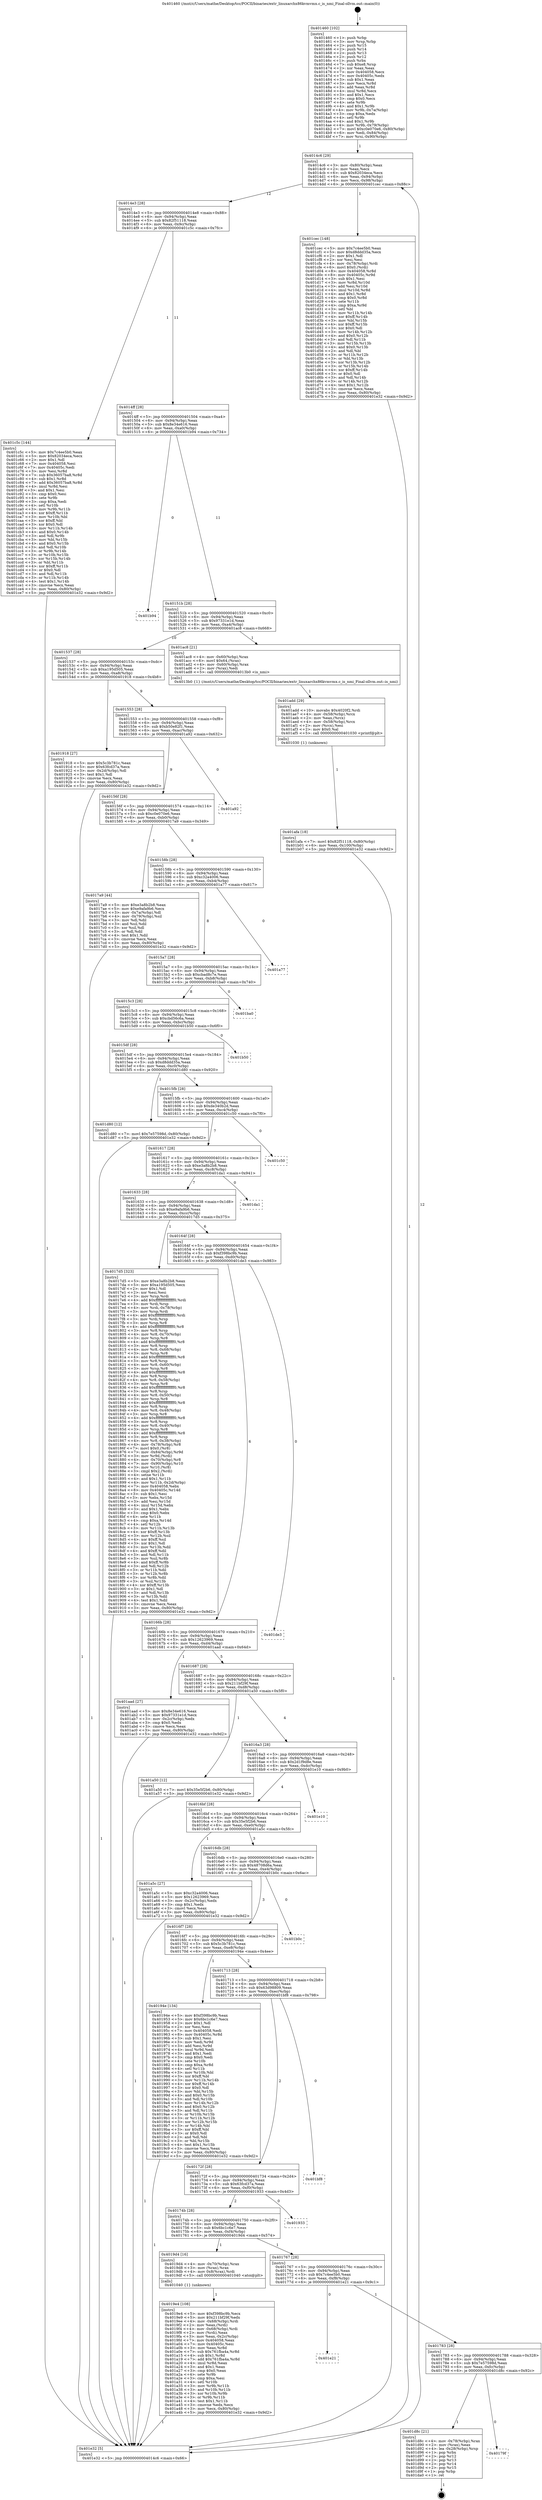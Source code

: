 digraph "0x401460" {
  label = "0x401460 (/mnt/c/Users/mathe/Desktop/tcc/POCII/binaries/extr_linuxarchx86kvmvmx.c_is_nmi_Final-ollvm.out::main(0))"
  labelloc = "t"
  node[shape=record]

  Entry [label="",width=0.3,height=0.3,shape=circle,fillcolor=black,style=filled]
  "0x4014c6" [label="{
     0x4014c6 [29]\l
     | [instrs]\l
     &nbsp;&nbsp;0x4014c6 \<+3\>: mov -0x80(%rbp),%eax\l
     &nbsp;&nbsp;0x4014c9 \<+2\>: mov %eax,%ecx\l
     &nbsp;&nbsp;0x4014cb \<+6\>: sub $0x82034eca,%ecx\l
     &nbsp;&nbsp;0x4014d1 \<+6\>: mov %eax,-0x94(%rbp)\l
     &nbsp;&nbsp;0x4014d7 \<+6\>: mov %ecx,-0x98(%rbp)\l
     &nbsp;&nbsp;0x4014dd \<+6\>: je 0000000000401cec \<main+0x88c\>\l
  }"]
  "0x401cec" [label="{
     0x401cec [148]\l
     | [instrs]\l
     &nbsp;&nbsp;0x401cec \<+5\>: mov $0x7c4ee5b0,%eax\l
     &nbsp;&nbsp;0x401cf1 \<+5\>: mov $0xd8ddd35a,%ecx\l
     &nbsp;&nbsp;0x401cf6 \<+2\>: mov $0x1,%dl\l
     &nbsp;&nbsp;0x401cf8 \<+2\>: xor %esi,%esi\l
     &nbsp;&nbsp;0x401cfa \<+4\>: mov -0x78(%rbp),%rdi\l
     &nbsp;&nbsp;0x401cfe \<+6\>: movl $0x0,(%rdi)\l
     &nbsp;&nbsp;0x401d04 \<+8\>: mov 0x404058,%r8d\l
     &nbsp;&nbsp;0x401d0c \<+8\>: mov 0x40405c,%r9d\l
     &nbsp;&nbsp;0x401d14 \<+3\>: sub $0x1,%esi\l
     &nbsp;&nbsp;0x401d17 \<+3\>: mov %r8d,%r10d\l
     &nbsp;&nbsp;0x401d1a \<+3\>: add %esi,%r10d\l
     &nbsp;&nbsp;0x401d1d \<+4\>: imul %r10d,%r8d\l
     &nbsp;&nbsp;0x401d21 \<+4\>: and $0x1,%r8d\l
     &nbsp;&nbsp;0x401d25 \<+4\>: cmp $0x0,%r8d\l
     &nbsp;&nbsp;0x401d29 \<+4\>: sete %r11b\l
     &nbsp;&nbsp;0x401d2d \<+4\>: cmp $0xa,%r9d\l
     &nbsp;&nbsp;0x401d31 \<+3\>: setl %bl\l
     &nbsp;&nbsp;0x401d34 \<+3\>: mov %r11b,%r14b\l
     &nbsp;&nbsp;0x401d37 \<+4\>: xor $0xff,%r14b\l
     &nbsp;&nbsp;0x401d3b \<+3\>: mov %bl,%r15b\l
     &nbsp;&nbsp;0x401d3e \<+4\>: xor $0xff,%r15b\l
     &nbsp;&nbsp;0x401d42 \<+3\>: xor $0x0,%dl\l
     &nbsp;&nbsp;0x401d45 \<+3\>: mov %r14b,%r12b\l
     &nbsp;&nbsp;0x401d48 \<+4\>: and $0x0,%r12b\l
     &nbsp;&nbsp;0x401d4c \<+3\>: and %dl,%r11b\l
     &nbsp;&nbsp;0x401d4f \<+3\>: mov %r15b,%r13b\l
     &nbsp;&nbsp;0x401d52 \<+4\>: and $0x0,%r13b\l
     &nbsp;&nbsp;0x401d56 \<+2\>: and %dl,%bl\l
     &nbsp;&nbsp;0x401d58 \<+3\>: or %r11b,%r12b\l
     &nbsp;&nbsp;0x401d5b \<+3\>: or %bl,%r13b\l
     &nbsp;&nbsp;0x401d5e \<+3\>: xor %r13b,%r12b\l
     &nbsp;&nbsp;0x401d61 \<+3\>: or %r15b,%r14b\l
     &nbsp;&nbsp;0x401d64 \<+4\>: xor $0xff,%r14b\l
     &nbsp;&nbsp;0x401d68 \<+3\>: or $0x0,%dl\l
     &nbsp;&nbsp;0x401d6b \<+3\>: and %dl,%r14b\l
     &nbsp;&nbsp;0x401d6e \<+3\>: or %r14b,%r12b\l
     &nbsp;&nbsp;0x401d71 \<+4\>: test $0x1,%r12b\l
     &nbsp;&nbsp;0x401d75 \<+3\>: cmovne %ecx,%eax\l
     &nbsp;&nbsp;0x401d78 \<+3\>: mov %eax,-0x80(%rbp)\l
     &nbsp;&nbsp;0x401d7b \<+5\>: jmp 0000000000401e32 \<main+0x9d2\>\l
  }"]
  "0x4014e3" [label="{
     0x4014e3 [28]\l
     | [instrs]\l
     &nbsp;&nbsp;0x4014e3 \<+5\>: jmp 00000000004014e8 \<main+0x88\>\l
     &nbsp;&nbsp;0x4014e8 \<+6\>: mov -0x94(%rbp),%eax\l
     &nbsp;&nbsp;0x4014ee \<+5\>: sub $0x82f51118,%eax\l
     &nbsp;&nbsp;0x4014f3 \<+6\>: mov %eax,-0x9c(%rbp)\l
     &nbsp;&nbsp;0x4014f9 \<+6\>: je 0000000000401c5c \<main+0x7fc\>\l
  }"]
  Exit [label="",width=0.3,height=0.3,shape=circle,fillcolor=black,style=filled,peripheries=2]
  "0x401c5c" [label="{
     0x401c5c [144]\l
     | [instrs]\l
     &nbsp;&nbsp;0x401c5c \<+5\>: mov $0x7c4ee5b0,%eax\l
     &nbsp;&nbsp;0x401c61 \<+5\>: mov $0x82034eca,%ecx\l
     &nbsp;&nbsp;0x401c66 \<+2\>: mov $0x1,%dl\l
     &nbsp;&nbsp;0x401c68 \<+7\>: mov 0x404058,%esi\l
     &nbsp;&nbsp;0x401c6f \<+7\>: mov 0x40405c,%edi\l
     &nbsp;&nbsp;0x401c76 \<+3\>: mov %esi,%r8d\l
     &nbsp;&nbsp;0x401c79 \<+7\>: sub $0x36057ba8,%r8d\l
     &nbsp;&nbsp;0x401c80 \<+4\>: sub $0x1,%r8d\l
     &nbsp;&nbsp;0x401c84 \<+7\>: add $0x36057ba8,%r8d\l
     &nbsp;&nbsp;0x401c8b \<+4\>: imul %r8d,%esi\l
     &nbsp;&nbsp;0x401c8f \<+3\>: and $0x1,%esi\l
     &nbsp;&nbsp;0x401c92 \<+3\>: cmp $0x0,%esi\l
     &nbsp;&nbsp;0x401c95 \<+4\>: sete %r9b\l
     &nbsp;&nbsp;0x401c99 \<+3\>: cmp $0xa,%edi\l
     &nbsp;&nbsp;0x401c9c \<+4\>: setl %r10b\l
     &nbsp;&nbsp;0x401ca0 \<+3\>: mov %r9b,%r11b\l
     &nbsp;&nbsp;0x401ca3 \<+4\>: xor $0xff,%r11b\l
     &nbsp;&nbsp;0x401ca7 \<+3\>: mov %r10b,%bl\l
     &nbsp;&nbsp;0x401caa \<+3\>: xor $0xff,%bl\l
     &nbsp;&nbsp;0x401cad \<+3\>: xor $0x0,%dl\l
     &nbsp;&nbsp;0x401cb0 \<+3\>: mov %r11b,%r14b\l
     &nbsp;&nbsp;0x401cb3 \<+4\>: and $0x0,%r14b\l
     &nbsp;&nbsp;0x401cb7 \<+3\>: and %dl,%r9b\l
     &nbsp;&nbsp;0x401cba \<+3\>: mov %bl,%r15b\l
     &nbsp;&nbsp;0x401cbd \<+4\>: and $0x0,%r15b\l
     &nbsp;&nbsp;0x401cc1 \<+3\>: and %dl,%r10b\l
     &nbsp;&nbsp;0x401cc4 \<+3\>: or %r9b,%r14b\l
     &nbsp;&nbsp;0x401cc7 \<+3\>: or %r10b,%r15b\l
     &nbsp;&nbsp;0x401cca \<+3\>: xor %r15b,%r14b\l
     &nbsp;&nbsp;0x401ccd \<+3\>: or %bl,%r11b\l
     &nbsp;&nbsp;0x401cd0 \<+4\>: xor $0xff,%r11b\l
     &nbsp;&nbsp;0x401cd4 \<+3\>: or $0x0,%dl\l
     &nbsp;&nbsp;0x401cd7 \<+3\>: and %dl,%r11b\l
     &nbsp;&nbsp;0x401cda \<+3\>: or %r11b,%r14b\l
     &nbsp;&nbsp;0x401cdd \<+4\>: test $0x1,%r14b\l
     &nbsp;&nbsp;0x401ce1 \<+3\>: cmovne %ecx,%eax\l
     &nbsp;&nbsp;0x401ce4 \<+3\>: mov %eax,-0x80(%rbp)\l
     &nbsp;&nbsp;0x401ce7 \<+5\>: jmp 0000000000401e32 \<main+0x9d2\>\l
  }"]
  "0x4014ff" [label="{
     0x4014ff [28]\l
     | [instrs]\l
     &nbsp;&nbsp;0x4014ff \<+5\>: jmp 0000000000401504 \<main+0xa4\>\l
     &nbsp;&nbsp;0x401504 \<+6\>: mov -0x94(%rbp),%eax\l
     &nbsp;&nbsp;0x40150a \<+5\>: sub $0x8e34e616,%eax\l
     &nbsp;&nbsp;0x40150f \<+6\>: mov %eax,-0xa0(%rbp)\l
     &nbsp;&nbsp;0x401515 \<+6\>: je 0000000000401b94 \<main+0x734\>\l
  }"]
  "0x40179f" [label="{
     0x40179f\l
  }", style=dashed]
  "0x401b94" [label="{
     0x401b94\l
  }", style=dashed]
  "0x40151b" [label="{
     0x40151b [28]\l
     | [instrs]\l
     &nbsp;&nbsp;0x40151b \<+5\>: jmp 0000000000401520 \<main+0xc0\>\l
     &nbsp;&nbsp;0x401520 \<+6\>: mov -0x94(%rbp),%eax\l
     &nbsp;&nbsp;0x401526 \<+5\>: sub $0x97331e1d,%eax\l
     &nbsp;&nbsp;0x40152b \<+6\>: mov %eax,-0xa4(%rbp)\l
     &nbsp;&nbsp;0x401531 \<+6\>: je 0000000000401ac8 \<main+0x668\>\l
  }"]
  "0x401d8c" [label="{
     0x401d8c [21]\l
     | [instrs]\l
     &nbsp;&nbsp;0x401d8c \<+4\>: mov -0x78(%rbp),%rax\l
     &nbsp;&nbsp;0x401d90 \<+2\>: mov (%rax),%eax\l
     &nbsp;&nbsp;0x401d92 \<+4\>: lea -0x28(%rbp),%rsp\l
     &nbsp;&nbsp;0x401d96 \<+1\>: pop %rbx\l
     &nbsp;&nbsp;0x401d97 \<+2\>: pop %r12\l
     &nbsp;&nbsp;0x401d99 \<+2\>: pop %r13\l
     &nbsp;&nbsp;0x401d9b \<+2\>: pop %r14\l
     &nbsp;&nbsp;0x401d9d \<+2\>: pop %r15\l
     &nbsp;&nbsp;0x401d9f \<+1\>: pop %rbp\l
     &nbsp;&nbsp;0x401da0 \<+1\>: ret\l
  }"]
  "0x401ac8" [label="{
     0x401ac8 [21]\l
     | [instrs]\l
     &nbsp;&nbsp;0x401ac8 \<+4\>: mov -0x60(%rbp),%rax\l
     &nbsp;&nbsp;0x401acc \<+6\>: movl $0x64,(%rax)\l
     &nbsp;&nbsp;0x401ad2 \<+4\>: mov -0x60(%rbp),%rax\l
     &nbsp;&nbsp;0x401ad6 \<+2\>: mov (%rax),%edi\l
     &nbsp;&nbsp;0x401ad8 \<+5\>: call 00000000004013b0 \<is_nmi\>\l
     | [calls]\l
     &nbsp;&nbsp;0x4013b0 \{1\} (/mnt/c/Users/mathe/Desktop/tcc/POCII/binaries/extr_linuxarchx86kvmvmx.c_is_nmi_Final-ollvm.out::is_nmi)\l
  }"]
  "0x401537" [label="{
     0x401537 [28]\l
     | [instrs]\l
     &nbsp;&nbsp;0x401537 \<+5\>: jmp 000000000040153c \<main+0xdc\>\l
     &nbsp;&nbsp;0x40153c \<+6\>: mov -0x94(%rbp),%eax\l
     &nbsp;&nbsp;0x401542 \<+5\>: sub $0xa195d505,%eax\l
     &nbsp;&nbsp;0x401547 \<+6\>: mov %eax,-0xa8(%rbp)\l
     &nbsp;&nbsp;0x40154d \<+6\>: je 0000000000401918 \<main+0x4b8\>\l
  }"]
  "0x401783" [label="{
     0x401783 [28]\l
     | [instrs]\l
     &nbsp;&nbsp;0x401783 \<+5\>: jmp 0000000000401788 \<main+0x328\>\l
     &nbsp;&nbsp;0x401788 \<+6\>: mov -0x94(%rbp),%eax\l
     &nbsp;&nbsp;0x40178e \<+5\>: sub $0x7e57598d,%eax\l
     &nbsp;&nbsp;0x401793 \<+6\>: mov %eax,-0xfc(%rbp)\l
     &nbsp;&nbsp;0x401799 \<+6\>: je 0000000000401d8c \<main+0x92c\>\l
  }"]
  "0x401918" [label="{
     0x401918 [27]\l
     | [instrs]\l
     &nbsp;&nbsp;0x401918 \<+5\>: mov $0x5c3b781c,%eax\l
     &nbsp;&nbsp;0x40191d \<+5\>: mov $0x63fcd37a,%ecx\l
     &nbsp;&nbsp;0x401922 \<+3\>: mov -0x2d(%rbp),%dl\l
     &nbsp;&nbsp;0x401925 \<+3\>: test $0x1,%dl\l
     &nbsp;&nbsp;0x401928 \<+3\>: cmovne %ecx,%eax\l
     &nbsp;&nbsp;0x40192b \<+3\>: mov %eax,-0x80(%rbp)\l
     &nbsp;&nbsp;0x40192e \<+5\>: jmp 0000000000401e32 \<main+0x9d2\>\l
  }"]
  "0x401553" [label="{
     0x401553 [28]\l
     | [instrs]\l
     &nbsp;&nbsp;0x401553 \<+5\>: jmp 0000000000401558 \<main+0xf8\>\l
     &nbsp;&nbsp;0x401558 \<+6\>: mov -0x94(%rbp),%eax\l
     &nbsp;&nbsp;0x40155e \<+5\>: sub $0xb50e82f1,%eax\l
     &nbsp;&nbsp;0x401563 \<+6\>: mov %eax,-0xac(%rbp)\l
     &nbsp;&nbsp;0x401569 \<+6\>: je 0000000000401a92 \<main+0x632\>\l
  }"]
  "0x401e21" [label="{
     0x401e21\l
  }", style=dashed]
  "0x401a92" [label="{
     0x401a92\l
  }", style=dashed]
  "0x40156f" [label="{
     0x40156f [28]\l
     | [instrs]\l
     &nbsp;&nbsp;0x40156f \<+5\>: jmp 0000000000401574 \<main+0x114\>\l
     &nbsp;&nbsp;0x401574 \<+6\>: mov -0x94(%rbp),%eax\l
     &nbsp;&nbsp;0x40157a \<+5\>: sub $0xc0e070e6,%eax\l
     &nbsp;&nbsp;0x40157f \<+6\>: mov %eax,-0xb0(%rbp)\l
     &nbsp;&nbsp;0x401585 \<+6\>: je 00000000004017a9 \<main+0x349\>\l
  }"]
  "0x401afa" [label="{
     0x401afa [18]\l
     | [instrs]\l
     &nbsp;&nbsp;0x401afa \<+7\>: movl $0x82f51118,-0x80(%rbp)\l
     &nbsp;&nbsp;0x401b01 \<+6\>: mov %eax,-0x100(%rbp)\l
     &nbsp;&nbsp;0x401b07 \<+5\>: jmp 0000000000401e32 \<main+0x9d2\>\l
  }"]
  "0x4017a9" [label="{
     0x4017a9 [44]\l
     | [instrs]\l
     &nbsp;&nbsp;0x4017a9 \<+5\>: mov $0xe3a8b2b8,%eax\l
     &nbsp;&nbsp;0x4017ae \<+5\>: mov $0xe9afa9b6,%ecx\l
     &nbsp;&nbsp;0x4017b3 \<+3\>: mov -0x7a(%rbp),%dl\l
     &nbsp;&nbsp;0x4017b6 \<+4\>: mov -0x79(%rbp),%sil\l
     &nbsp;&nbsp;0x4017ba \<+3\>: mov %dl,%dil\l
     &nbsp;&nbsp;0x4017bd \<+3\>: and %sil,%dil\l
     &nbsp;&nbsp;0x4017c0 \<+3\>: xor %sil,%dl\l
     &nbsp;&nbsp;0x4017c3 \<+3\>: or %dl,%dil\l
     &nbsp;&nbsp;0x4017c6 \<+4\>: test $0x1,%dil\l
     &nbsp;&nbsp;0x4017ca \<+3\>: cmovne %ecx,%eax\l
     &nbsp;&nbsp;0x4017cd \<+3\>: mov %eax,-0x80(%rbp)\l
     &nbsp;&nbsp;0x4017d0 \<+5\>: jmp 0000000000401e32 \<main+0x9d2\>\l
  }"]
  "0x40158b" [label="{
     0x40158b [28]\l
     | [instrs]\l
     &nbsp;&nbsp;0x40158b \<+5\>: jmp 0000000000401590 \<main+0x130\>\l
     &nbsp;&nbsp;0x401590 \<+6\>: mov -0x94(%rbp),%eax\l
     &nbsp;&nbsp;0x401596 \<+5\>: sub $0xc32a4006,%eax\l
     &nbsp;&nbsp;0x40159b \<+6\>: mov %eax,-0xb4(%rbp)\l
     &nbsp;&nbsp;0x4015a1 \<+6\>: je 0000000000401a77 \<main+0x617\>\l
  }"]
  "0x401e32" [label="{
     0x401e32 [5]\l
     | [instrs]\l
     &nbsp;&nbsp;0x401e32 \<+5\>: jmp 00000000004014c6 \<main+0x66\>\l
  }"]
  "0x401460" [label="{
     0x401460 [102]\l
     | [instrs]\l
     &nbsp;&nbsp;0x401460 \<+1\>: push %rbp\l
     &nbsp;&nbsp;0x401461 \<+3\>: mov %rsp,%rbp\l
     &nbsp;&nbsp;0x401464 \<+2\>: push %r15\l
     &nbsp;&nbsp;0x401466 \<+2\>: push %r14\l
     &nbsp;&nbsp;0x401468 \<+2\>: push %r13\l
     &nbsp;&nbsp;0x40146a \<+2\>: push %r12\l
     &nbsp;&nbsp;0x40146c \<+1\>: push %rbx\l
     &nbsp;&nbsp;0x40146d \<+7\>: sub $0xe8,%rsp\l
     &nbsp;&nbsp;0x401474 \<+2\>: xor %eax,%eax\l
     &nbsp;&nbsp;0x401476 \<+7\>: mov 0x404058,%ecx\l
     &nbsp;&nbsp;0x40147d \<+7\>: mov 0x40405c,%edx\l
     &nbsp;&nbsp;0x401484 \<+3\>: sub $0x1,%eax\l
     &nbsp;&nbsp;0x401487 \<+3\>: mov %ecx,%r8d\l
     &nbsp;&nbsp;0x40148a \<+3\>: add %eax,%r8d\l
     &nbsp;&nbsp;0x40148d \<+4\>: imul %r8d,%ecx\l
     &nbsp;&nbsp;0x401491 \<+3\>: and $0x1,%ecx\l
     &nbsp;&nbsp;0x401494 \<+3\>: cmp $0x0,%ecx\l
     &nbsp;&nbsp;0x401497 \<+4\>: sete %r9b\l
     &nbsp;&nbsp;0x40149b \<+4\>: and $0x1,%r9b\l
     &nbsp;&nbsp;0x40149f \<+4\>: mov %r9b,-0x7a(%rbp)\l
     &nbsp;&nbsp;0x4014a3 \<+3\>: cmp $0xa,%edx\l
     &nbsp;&nbsp;0x4014a6 \<+4\>: setl %r9b\l
     &nbsp;&nbsp;0x4014aa \<+4\>: and $0x1,%r9b\l
     &nbsp;&nbsp;0x4014ae \<+4\>: mov %r9b,-0x79(%rbp)\l
     &nbsp;&nbsp;0x4014b2 \<+7\>: movl $0xc0e070e6,-0x80(%rbp)\l
     &nbsp;&nbsp;0x4014b9 \<+6\>: mov %edi,-0x84(%rbp)\l
     &nbsp;&nbsp;0x4014bf \<+7\>: mov %rsi,-0x90(%rbp)\l
  }"]
  "0x401add" [label="{
     0x401add [29]\l
     | [instrs]\l
     &nbsp;&nbsp;0x401add \<+10\>: movabs $0x4020f2,%rdi\l
     &nbsp;&nbsp;0x401ae7 \<+4\>: mov -0x58(%rbp),%rcx\l
     &nbsp;&nbsp;0x401aeb \<+2\>: mov %eax,(%rcx)\l
     &nbsp;&nbsp;0x401aed \<+4\>: mov -0x58(%rbp),%rcx\l
     &nbsp;&nbsp;0x401af1 \<+2\>: mov (%rcx),%esi\l
     &nbsp;&nbsp;0x401af3 \<+2\>: mov $0x0,%al\l
     &nbsp;&nbsp;0x401af5 \<+5\>: call 0000000000401030 \<printf@plt\>\l
     | [calls]\l
     &nbsp;&nbsp;0x401030 \{1\} (unknown)\l
  }"]
  "0x401a77" [label="{
     0x401a77\l
  }", style=dashed]
  "0x4015a7" [label="{
     0x4015a7 [28]\l
     | [instrs]\l
     &nbsp;&nbsp;0x4015a7 \<+5\>: jmp 00000000004015ac \<main+0x14c\>\l
     &nbsp;&nbsp;0x4015ac \<+6\>: mov -0x94(%rbp),%eax\l
     &nbsp;&nbsp;0x4015b2 \<+5\>: sub $0xcbad8c7e,%eax\l
     &nbsp;&nbsp;0x4015b7 \<+6\>: mov %eax,-0xb8(%rbp)\l
     &nbsp;&nbsp;0x4015bd \<+6\>: je 0000000000401ba0 \<main+0x740\>\l
  }"]
  "0x4019e4" [label="{
     0x4019e4 [108]\l
     | [instrs]\l
     &nbsp;&nbsp;0x4019e4 \<+5\>: mov $0xf398bc9b,%ecx\l
     &nbsp;&nbsp;0x4019e9 \<+5\>: mov $0x211bf29f,%edx\l
     &nbsp;&nbsp;0x4019ee \<+4\>: mov -0x68(%rbp),%rdi\l
     &nbsp;&nbsp;0x4019f2 \<+2\>: mov %eax,(%rdi)\l
     &nbsp;&nbsp;0x4019f4 \<+4\>: mov -0x68(%rbp),%rdi\l
     &nbsp;&nbsp;0x4019f8 \<+2\>: mov (%rdi),%eax\l
     &nbsp;&nbsp;0x4019fa \<+3\>: mov %eax,-0x2c(%rbp)\l
     &nbsp;&nbsp;0x4019fd \<+7\>: mov 0x404058,%eax\l
     &nbsp;&nbsp;0x401a04 \<+7\>: mov 0x40405c,%esi\l
     &nbsp;&nbsp;0x401a0b \<+3\>: mov %eax,%r8d\l
     &nbsp;&nbsp;0x401a0e \<+7\>: sub $0x761fba4a,%r8d\l
     &nbsp;&nbsp;0x401a15 \<+4\>: sub $0x1,%r8d\l
     &nbsp;&nbsp;0x401a19 \<+7\>: add $0x761fba4a,%r8d\l
     &nbsp;&nbsp;0x401a20 \<+4\>: imul %r8d,%eax\l
     &nbsp;&nbsp;0x401a24 \<+3\>: and $0x1,%eax\l
     &nbsp;&nbsp;0x401a27 \<+3\>: cmp $0x0,%eax\l
     &nbsp;&nbsp;0x401a2a \<+4\>: sete %r9b\l
     &nbsp;&nbsp;0x401a2e \<+3\>: cmp $0xa,%esi\l
     &nbsp;&nbsp;0x401a31 \<+4\>: setl %r10b\l
     &nbsp;&nbsp;0x401a35 \<+3\>: mov %r9b,%r11b\l
     &nbsp;&nbsp;0x401a38 \<+3\>: and %r10b,%r11b\l
     &nbsp;&nbsp;0x401a3b \<+3\>: xor %r10b,%r9b\l
     &nbsp;&nbsp;0x401a3e \<+3\>: or %r9b,%r11b\l
     &nbsp;&nbsp;0x401a41 \<+4\>: test $0x1,%r11b\l
     &nbsp;&nbsp;0x401a45 \<+3\>: cmovne %edx,%ecx\l
     &nbsp;&nbsp;0x401a48 \<+3\>: mov %ecx,-0x80(%rbp)\l
     &nbsp;&nbsp;0x401a4b \<+5\>: jmp 0000000000401e32 \<main+0x9d2\>\l
  }"]
  "0x401ba0" [label="{
     0x401ba0\l
  }", style=dashed]
  "0x4015c3" [label="{
     0x4015c3 [28]\l
     | [instrs]\l
     &nbsp;&nbsp;0x4015c3 \<+5\>: jmp 00000000004015c8 \<main+0x168\>\l
     &nbsp;&nbsp;0x4015c8 \<+6\>: mov -0x94(%rbp),%eax\l
     &nbsp;&nbsp;0x4015ce \<+5\>: sub $0xcbd56c6a,%eax\l
     &nbsp;&nbsp;0x4015d3 \<+6\>: mov %eax,-0xbc(%rbp)\l
     &nbsp;&nbsp;0x4015d9 \<+6\>: je 0000000000401b50 \<main+0x6f0\>\l
  }"]
  "0x401767" [label="{
     0x401767 [28]\l
     | [instrs]\l
     &nbsp;&nbsp;0x401767 \<+5\>: jmp 000000000040176c \<main+0x30c\>\l
     &nbsp;&nbsp;0x40176c \<+6\>: mov -0x94(%rbp),%eax\l
     &nbsp;&nbsp;0x401772 \<+5\>: sub $0x7c4ee5b0,%eax\l
     &nbsp;&nbsp;0x401777 \<+6\>: mov %eax,-0xf8(%rbp)\l
     &nbsp;&nbsp;0x40177d \<+6\>: je 0000000000401e21 \<main+0x9c1\>\l
  }"]
  "0x401b50" [label="{
     0x401b50\l
  }", style=dashed]
  "0x4015df" [label="{
     0x4015df [28]\l
     | [instrs]\l
     &nbsp;&nbsp;0x4015df \<+5\>: jmp 00000000004015e4 \<main+0x184\>\l
     &nbsp;&nbsp;0x4015e4 \<+6\>: mov -0x94(%rbp),%eax\l
     &nbsp;&nbsp;0x4015ea \<+5\>: sub $0xd8ddd35a,%eax\l
     &nbsp;&nbsp;0x4015ef \<+6\>: mov %eax,-0xc0(%rbp)\l
     &nbsp;&nbsp;0x4015f5 \<+6\>: je 0000000000401d80 \<main+0x920\>\l
  }"]
  "0x4019d4" [label="{
     0x4019d4 [16]\l
     | [instrs]\l
     &nbsp;&nbsp;0x4019d4 \<+4\>: mov -0x70(%rbp),%rax\l
     &nbsp;&nbsp;0x4019d8 \<+3\>: mov (%rax),%rax\l
     &nbsp;&nbsp;0x4019db \<+4\>: mov 0x8(%rax),%rdi\l
     &nbsp;&nbsp;0x4019df \<+5\>: call 0000000000401040 \<atoi@plt\>\l
     | [calls]\l
     &nbsp;&nbsp;0x401040 \{1\} (unknown)\l
  }"]
  "0x401d80" [label="{
     0x401d80 [12]\l
     | [instrs]\l
     &nbsp;&nbsp;0x401d80 \<+7\>: movl $0x7e57598d,-0x80(%rbp)\l
     &nbsp;&nbsp;0x401d87 \<+5\>: jmp 0000000000401e32 \<main+0x9d2\>\l
  }"]
  "0x4015fb" [label="{
     0x4015fb [28]\l
     | [instrs]\l
     &nbsp;&nbsp;0x4015fb \<+5\>: jmp 0000000000401600 \<main+0x1a0\>\l
     &nbsp;&nbsp;0x401600 \<+6\>: mov -0x94(%rbp),%eax\l
     &nbsp;&nbsp;0x401606 \<+5\>: sub $0xde340b2d,%eax\l
     &nbsp;&nbsp;0x40160b \<+6\>: mov %eax,-0xc4(%rbp)\l
     &nbsp;&nbsp;0x401611 \<+6\>: je 0000000000401c50 \<main+0x7f0\>\l
  }"]
  "0x40174b" [label="{
     0x40174b [28]\l
     | [instrs]\l
     &nbsp;&nbsp;0x40174b \<+5\>: jmp 0000000000401750 \<main+0x2f0\>\l
     &nbsp;&nbsp;0x401750 \<+6\>: mov -0x94(%rbp),%eax\l
     &nbsp;&nbsp;0x401756 \<+5\>: sub $0x6bc1c6e7,%eax\l
     &nbsp;&nbsp;0x40175b \<+6\>: mov %eax,-0xf4(%rbp)\l
     &nbsp;&nbsp;0x401761 \<+6\>: je 00000000004019d4 \<main+0x574\>\l
  }"]
  "0x401c50" [label="{
     0x401c50\l
  }", style=dashed]
  "0x401617" [label="{
     0x401617 [28]\l
     | [instrs]\l
     &nbsp;&nbsp;0x401617 \<+5\>: jmp 000000000040161c \<main+0x1bc\>\l
     &nbsp;&nbsp;0x40161c \<+6\>: mov -0x94(%rbp),%eax\l
     &nbsp;&nbsp;0x401622 \<+5\>: sub $0xe3a8b2b8,%eax\l
     &nbsp;&nbsp;0x401627 \<+6\>: mov %eax,-0xc8(%rbp)\l
     &nbsp;&nbsp;0x40162d \<+6\>: je 0000000000401da1 \<main+0x941\>\l
  }"]
  "0x401933" [label="{
     0x401933\l
  }", style=dashed]
  "0x401da1" [label="{
     0x401da1\l
  }", style=dashed]
  "0x401633" [label="{
     0x401633 [28]\l
     | [instrs]\l
     &nbsp;&nbsp;0x401633 \<+5\>: jmp 0000000000401638 \<main+0x1d8\>\l
     &nbsp;&nbsp;0x401638 \<+6\>: mov -0x94(%rbp),%eax\l
     &nbsp;&nbsp;0x40163e \<+5\>: sub $0xe9afa9b6,%eax\l
     &nbsp;&nbsp;0x401643 \<+6\>: mov %eax,-0xcc(%rbp)\l
     &nbsp;&nbsp;0x401649 \<+6\>: je 00000000004017d5 \<main+0x375\>\l
  }"]
  "0x40172f" [label="{
     0x40172f [28]\l
     | [instrs]\l
     &nbsp;&nbsp;0x40172f \<+5\>: jmp 0000000000401734 \<main+0x2d4\>\l
     &nbsp;&nbsp;0x401734 \<+6\>: mov -0x94(%rbp),%eax\l
     &nbsp;&nbsp;0x40173a \<+5\>: sub $0x63fcd37a,%eax\l
     &nbsp;&nbsp;0x40173f \<+6\>: mov %eax,-0xf0(%rbp)\l
     &nbsp;&nbsp;0x401745 \<+6\>: je 0000000000401933 \<main+0x4d3\>\l
  }"]
  "0x4017d5" [label="{
     0x4017d5 [323]\l
     | [instrs]\l
     &nbsp;&nbsp;0x4017d5 \<+5\>: mov $0xe3a8b2b8,%eax\l
     &nbsp;&nbsp;0x4017da \<+5\>: mov $0xa195d505,%ecx\l
     &nbsp;&nbsp;0x4017df \<+2\>: mov $0x1,%dl\l
     &nbsp;&nbsp;0x4017e1 \<+2\>: xor %esi,%esi\l
     &nbsp;&nbsp;0x4017e3 \<+3\>: mov %rsp,%rdi\l
     &nbsp;&nbsp;0x4017e6 \<+4\>: add $0xfffffffffffffff0,%rdi\l
     &nbsp;&nbsp;0x4017ea \<+3\>: mov %rdi,%rsp\l
     &nbsp;&nbsp;0x4017ed \<+4\>: mov %rdi,-0x78(%rbp)\l
     &nbsp;&nbsp;0x4017f1 \<+3\>: mov %rsp,%rdi\l
     &nbsp;&nbsp;0x4017f4 \<+4\>: add $0xfffffffffffffff0,%rdi\l
     &nbsp;&nbsp;0x4017f8 \<+3\>: mov %rdi,%rsp\l
     &nbsp;&nbsp;0x4017fb \<+3\>: mov %rsp,%r8\l
     &nbsp;&nbsp;0x4017fe \<+4\>: add $0xfffffffffffffff0,%r8\l
     &nbsp;&nbsp;0x401802 \<+3\>: mov %r8,%rsp\l
     &nbsp;&nbsp;0x401805 \<+4\>: mov %r8,-0x70(%rbp)\l
     &nbsp;&nbsp;0x401809 \<+3\>: mov %rsp,%r8\l
     &nbsp;&nbsp;0x40180c \<+4\>: add $0xfffffffffffffff0,%r8\l
     &nbsp;&nbsp;0x401810 \<+3\>: mov %r8,%rsp\l
     &nbsp;&nbsp;0x401813 \<+4\>: mov %r8,-0x68(%rbp)\l
     &nbsp;&nbsp;0x401817 \<+3\>: mov %rsp,%r8\l
     &nbsp;&nbsp;0x40181a \<+4\>: add $0xfffffffffffffff0,%r8\l
     &nbsp;&nbsp;0x40181e \<+3\>: mov %r8,%rsp\l
     &nbsp;&nbsp;0x401821 \<+4\>: mov %r8,-0x60(%rbp)\l
     &nbsp;&nbsp;0x401825 \<+3\>: mov %rsp,%r8\l
     &nbsp;&nbsp;0x401828 \<+4\>: add $0xfffffffffffffff0,%r8\l
     &nbsp;&nbsp;0x40182c \<+3\>: mov %r8,%rsp\l
     &nbsp;&nbsp;0x40182f \<+4\>: mov %r8,-0x58(%rbp)\l
     &nbsp;&nbsp;0x401833 \<+3\>: mov %rsp,%r8\l
     &nbsp;&nbsp;0x401836 \<+4\>: add $0xfffffffffffffff0,%r8\l
     &nbsp;&nbsp;0x40183a \<+3\>: mov %r8,%rsp\l
     &nbsp;&nbsp;0x40183d \<+4\>: mov %r8,-0x50(%rbp)\l
     &nbsp;&nbsp;0x401841 \<+3\>: mov %rsp,%r8\l
     &nbsp;&nbsp;0x401844 \<+4\>: add $0xfffffffffffffff0,%r8\l
     &nbsp;&nbsp;0x401848 \<+3\>: mov %r8,%rsp\l
     &nbsp;&nbsp;0x40184b \<+4\>: mov %r8,-0x48(%rbp)\l
     &nbsp;&nbsp;0x40184f \<+3\>: mov %rsp,%r8\l
     &nbsp;&nbsp;0x401852 \<+4\>: add $0xfffffffffffffff0,%r8\l
     &nbsp;&nbsp;0x401856 \<+3\>: mov %r8,%rsp\l
     &nbsp;&nbsp;0x401859 \<+4\>: mov %r8,-0x40(%rbp)\l
     &nbsp;&nbsp;0x40185d \<+3\>: mov %rsp,%r8\l
     &nbsp;&nbsp;0x401860 \<+4\>: add $0xfffffffffffffff0,%r8\l
     &nbsp;&nbsp;0x401864 \<+3\>: mov %r8,%rsp\l
     &nbsp;&nbsp;0x401867 \<+4\>: mov %r8,-0x38(%rbp)\l
     &nbsp;&nbsp;0x40186b \<+4\>: mov -0x78(%rbp),%r8\l
     &nbsp;&nbsp;0x40186f \<+7\>: movl $0x0,(%r8)\l
     &nbsp;&nbsp;0x401876 \<+7\>: mov -0x84(%rbp),%r9d\l
     &nbsp;&nbsp;0x40187d \<+3\>: mov %r9d,(%rdi)\l
     &nbsp;&nbsp;0x401880 \<+4\>: mov -0x70(%rbp),%r8\l
     &nbsp;&nbsp;0x401884 \<+7\>: mov -0x90(%rbp),%r10\l
     &nbsp;&nbsp;0x40188b \<+3\>: mov %r10,(%r8)\l
     &nbsp;&nbsp;0x40188e \<+3\>: cmpl $0x2,(%rdi)\l
     &nbsp;&nbsp;0x401891 \<+4\>: setne %r11b\l
     &nbsp;&nbsp;0x401895 \<+4\>: and $0x1,%r11b\l
     &nbsp;&nbsp;0x401899 \<+4\>: mov %r11b,-0x2d(%rbp)\l
     &nbsp;&nbsp;0x40189d \<+7\>: mov 0x404058,%ebx\l
     &nbsp;&nbsp;0x4018a4 \<+8\>: mov 0x40405c,%r14d\l
     &nbsp;&nbsp;0x4018ac \<+3\>: sub $0x1,%esi\l
     &nbsp;&nbsp;0x4018af \<+3\>: mov %ebx,%r15d\l
     &nbsp;&nbsp;0x4018b2 \<+3\>: add %esi,%r15d\l
     &nbsp;&nbsp;0x4018b5 \<+4\>: imul %r15d,%ebx\l
     &nbsp;&nbsp;0x4018b9 \<+3\>: and $0x1,%ebx\l
     &nbsp;&nbsp;0x4018bc \<+3\>: cmp $0x0,%ebx\l
     &nbsp;&nbsp;0x4018bf \<+4\>: sete %r11b\l
     &nbsp;&nbsp;0x4018c3 \<+4\>: cmp $0xa,%r14d\l
     &nbsp;&nbsp;0x4018c7 \<+4\>: setl %r12b\l
     &nbsp;&nbsp;0x4018cb \<+3\>: mov %r11b,%r13b\l
     &nbsp;&nbsp;0x4018ce \<+4\>: xor $0xff,%r13b\l
     &nbsp;&nbsp;0x4018d2 \<+3\>: mov %r12b,%sil\l
     &nbsp;&nbsp;0x4018d5 \<+4\>: xor $0xff,%sil\l
     &nbsp;&nbsp;0x4018d9 \<+3\>: xor $0x1,%dl\l
     &nbsp;&nbsp;0x4018dc \<+3\>: mov %r13b,%dil\l
     &nbsp;&nbsp;0x4018df \<+4\>: and $0xff,%dil\l
     &nbsp;&nbsp;0x4018e3 \<+3\>: and %dl,%r11b\l
     &nbsp;&nbsp;0x4018e6 \<+3\>: mov %sil,%r8b\l
     &nbsp;&nbsp;0x4018e9 \<+4\>: and $0xff,%r8b\l
     &nbsp;&nbsp;0x4018ed \<+3\>: and %dl,%r12b\l
     &nbsp;&nbsp;0x4018f0 \<+3\>: or %r11b,%dil\l
     &nbsp;&nbsp;0x4018f3 \<+3\>: or %r12b,%r8b\l
     &nbsp;&nbsp;0x4018f6 \<+3\>: xor %r8b,%dil\l
     &nbsp;&nbsp;0x4018f9 \<+3\>: or %sil,%r13b\l
     &nbsp;&nbsp;0x4018fc \<+4\>: xor $0xff,%r13b\l
     &nbsp;&nbsp;0x401900 \<+3\>: or $0x1,%dl\l
     &nbsp;&nbsp;0x401903 \<+3\>: and %dl,%r13b\l
     &nbsp;&nbsp;0x401906 \<+3\>: or %r13b,%dil\l
     &nbsp;&nbsp;0x401909 \<+4\>: test $0x1,%dil\l
     &nbsp;&nbsp;0x40190d \<+3\>: cmovne %ecx,%eax\l
     &nbsp;&nbsp;0x401910 \<+3\>: mov %eax,-0x80(%rbp)\l
     &nbsp;&nbsp;0x401913 \<+5\>: jmp 0000000000401e32 \<main+0x9d2\>\l
  }"]
  "0x40164f" [label="{
     0x40164f [28]\l
     | [instrs]\l
     &nbsp;&nbsp;0x40164f \<+5\>: jmp 0000000000401654 \<main+0x1f4\>\l
     &nbsp;&nbsp;0x401654 \<+6\>: mov -0x94(%rbp),%eax\l
     &nbsp;&nbsp;0x40165a \<+5\>: sub $0xf398bc9b,%eax\l
     &nbsp;&nbsp;0x40165f \<+6\>: mov %eax,-0xd0(%rbp)\l
     &nbsp;&nbsp;0x401665 \<+6\>: je 0000000000401de3 \<main+0x983\>\l
  }"]
  "0x401bf8" [label="{
     0x401bf8\l
  }", style=dashed]
  "0x401713" [label="{
     0x401713 [28]\l
     | [instrs]\l
     &nbsp;&nbsp;0x401713 \<+5\>: jmp 0000000000401718 \<main+0x2b8\>\l
     &nbsp;&nbsp;0x401718 \<+6\>: mov -0x94(%rbp),%eax\l
     &nbsp;&nbsp;0x40171e \<+5\>: sub $0x63d98809,%eax\l
     &nbsp;&nbsp;0x401723 \<+6\>: mov %eax,-0xec(%rbp)\l
     &nbsp;&nbsp;0x401729 \<+6\>: je 0000000000401bf8 \<main+0x798\>\l
  }"]
  "0x401de3" [label="{
     0x401de3\l
  }", style=dashed]
  "0x40166b" [label="{
     0x40166b [28]\l
     | [instrs]\l
     &nbsp;&nbsp;0x40166b \<+5\>: jmp 0000000000401670 \<main+0x210\>\l
     &nbsp;&nbsp;0x401670 \<+6\>: mov -0x94(%rbp),%eax\l
     &nbsp;&nbsp;0x401676 \<+5\>: sub $0x12623969,%eax\l
     &nbsp;&nbsp;0x40167b \<+6\>: mov %eax,-0xd4(%rbp)\l
     &nbsp;&nbsp;0x401681 \<+6\>: je 0000000000401aad \<main+0x64d\>\l
  }"]
  "0x40194e" [label="{
     0x40194e [134]\l
     | [instrs]\l
     &nbsp;&nbsp;0x40194e \<+5\>: mov $0xf398bc9b,%eax\l
     &nbsp;&nbsp;0x401953 \<+5\>: mov $0x6bc1c6e7,%ecx\l
     &nbsp;&nbsp;0x401958 \<+2\>: mov $0x1,%dl\l
     &nbsp;&nbsp;0x40195a \<+2\>: xor %esi,%esi\l
     &nbsp;&nbsp;0x40195c \<+7\>: mov 0x404058,%edi\l
     &nbsp;&nbsp;0x401963 \<+8\>: mov 0x40405c,%r8d\l
     &nbsp;&nbsp;0x40196b \<+3\>: sub $0x1,%esi\l
     &nbsp;&nbsp;0x40196e \<+3\>: mov %edi,%r9d\l
     &nbsp;&nbsp;0x401971 \<+3\>: add %esi,%r9d\l
     &nbsp;&nbsp;0x401974 \<+4\>: imul %r9d,%edi\l
     &nbsp;&nbsp;0x401978 \<+3\>: and $0x1,%edi\l
     &nbsp;&nbsp;0x40197b \<+3\>: cmp $0x0,%edi\l
     &nbsp;&nbsp;0x40197e \<+4\>: sete %r10b\l
     &nbsp;&nbsp;0x401982 \<+4\>: cmp $0xa,%r8d\l
     &nbsp;&nbsp;0x401986 \<+4\>: setl %r11b\l
     &nbsp;&nbsp;0x40198a \<+3\>: mov %r10b,%bl\l
     &nbsp;&nbsp;0x40198d \<+3\>: xor $0xff,%bl\l
     &nbsp;&nbsp;0x401990 \<+3\>: mov %r11b,%r14b\l
     &nbsp;&nbsp;0x401993 \<+4\>: xor $0xff,%r14b\l
     &nbsp;&nbsp;0x401997 \<+3\>: xor $0x0,%dl\l
     &nbsp;&nbsp;0x40199a \<+3\>: mov %bl,%r15b\l
     &nbsp;&nbsp;0x40199d \<+4\>: and $0x0,%r15b\l
     &nbsp;&nbsp;0x4019a1 \<+3\>: and %dl,%r10b\l
     &nbsp;&nbsp;0x4019a4 \<+3\>: mov %r14b,%r12b\l
     &nbsp;&nbsp;0x4019a7 \<+4\>: and $0x0,%r12b\l
     &nbsp;&nbsp;0x4019ab \<+3\>: and %dl,%r11b\l
     &nbsp;&nbsp;0x4019ae \<+3\>: or %r10b,%r15b\l
     &nbsp;&nbsp;0x4019b1 \<+3\>: or %r11b,%r12b\l
     &nbsp;&nbsp;0x4019b4 \<+3\>: xor %r12b,%r15b\l
     &nbsp;&nbsp;0x4019b7 \<+3\>: or %r14b,%bl\l
     &nbsp;&nbsp;0x4019ba \<+3\>: xor $0xff,%bl\l
     &nbsp;&nbsp;0x4019bd \<+3\>: or $0x0,%dl\l
     &nbsp;&nbsp;0x4019c0 \<+2\>: and %dl,%bl\l
     &nbsp;&nbsp;0x4019c2 \<+3\>: or %bl,%r15b\l
     &nbsp;&nbsp;0x4019c5 \<+4\>: test $0x1,%r15b\l
     &nbsp;&nbsp;0x4019c9 \<+3\>: cmovne %ecx,%eax\l
     &nbsp;&nbsp;0x4019cc \<+3\>: mov %eax,-0x80(%rbp)\l
     &nbsp;&nbsp;0x4019cf \<+5\>: jmp 0000000000401e32 \<main+0x9d2\>\l
  }"]
  "0x401aad" [label="{
     0x401aad [27]\l
     | [instrs]\l
     &nbsp;&nbsp;0x401aad \<+5\>: mov $0x8e34e616,%eax\l
     &nbsp;&nbsp;0x401ab2 \<+5\>: mov $0x97331e1d,%ecx\l
     &nbsp;&nbsp;0x401ab7 \<+3\>: mov -0x2c(%rbp),%edx\l
     &nbsp;&nbsp;0x401aba \<+3\>: cmp $0x0,%edx\l
     &nbsp;&nbsp;0x401abd \<+3\>: cmove %ecx,%eax\l
     &nbsp;&nbsp;0x401ac0 \<+3\>: mov %eax,-0x80(%rbp)\l
     &nbsp;&nbsp;0x401ac3 \<+5\>: jmp 0000000000401e32 \<main+0x9d2\>\l
  }"]
  "0x401687" [label="{
     0x401687 [28]\l
     | [instrs]\l
     &nbsp;&nbsp;0x401687 \<+5\>: jmp 000000000040168c \<main+0x22c\>\l
     &nbsp;&nbsp;0x40168c \<+6\>: mov -0x94(%rbp),%eax\l
     &nbsp;&nbsp;0x401692 \<+5\>: sub $0x211bf29f,%eax\l
     &nbsp;&nbsp;0x401697 \<+6\>: mov %eax,-0xd8(%rbp)\l
     &nbsp;&nbsp;0x40169d \<+6\>: je 0000000000401a50 \<main+0x5f0\>\l
  }"]
  "0x4016f7" [label="{
     0x4016f7 [28]\l
     | [instrs]\l
     &nbsp;&nbsp;0x4016f7 \<+5\>: jmp 00000000004016fc \<main+0x29c\>\l
     &nbsp;&nbsp;0x4016fc \<+6\>: mov -0x94(%rbp),%eax\l
     &nbsp;&nbsp;0x401702 \<+5\>: sub $0x5c3b781c,%eax\l
     &nbsp;&nbsp;0x401707 \<+6\>: mov %eax,-0xe8(%rbp)\l
     &nbsp;&nbsp;0x40170d \<+6\>: je 000000000040194e \<main+0x4ee\>\l
  }"]
  "0x401a50" [label="{
     0x401a50 [12]\l
     | [instrs]\l
     &nbsp;&nbsp;0x401a50 \<+7\>: movl $0x35e5f2b6,-0x80(%rbp)\l
     &nbsp;&nbsp;0x401a57 \<+5\>: jmp 0000000000401e32 \<main+0x9d2\>\l
  }"]
  "0x4016a3" [label="{
     0x4016a3 [28]\l
     | [instrs]\l
     &nbsp;&nbsp;0x4016a3 \<+5\>: jmp 00000000004016a8 \<main+0x248\>\l
     &nbsp;&nbsp;0x4016a8 \<+6\>: mov -0x94(%rbp),%eax\l
     &nbsp;&nbsp;0x4016ae \<+5\>: sub $0x2d1f9d8e,%eax\l
     &nbsp;&nbsp;0x4016b3 \<+6\>: mov %eax,-0xdc(%rbp)\l
     &nbsp;&nbsp;0x4016b9 \<+6\>: je 0000000000401e10 \<main+0x9b0\>\l
  }"]
  "0x401b0c" [label="{
     0x401b0c\l
  }", style=dashed]
  "0x401e10" [label="{
     0x401e10\l
  }", style=dashed]
  "0x4016bf" [label="{
     0x4016bf [28]\l
     | [instrs]\l
     &nbsp;&nbsp;0x4016bf \<+5\>: jmp 00000000004016c4 \<main+0x264\>\l
     &nbsp;&nbsp;0x4016c4 \<+6\>: mov -0x94(%rbp),%eax\l
     &nbsp;&nbsp;0x4016ca \<+5\>: sub $0x35e5f2b6,%eax\l
     &nbsp;&nbsp;0x4016cf \<+6\>: mov %eax,-0xe0(%rbp)\l
     &nbsp;&nbsp;0x4016d5 \<+6\>: je 0000000000401a5c \<main+0x5fc\>\l
  }"]
  "0x4016db" [label="{
     0x4016db [28]\l
     | [instrs]\l
     &nbsp;&nbsp;0x4016db \<+5\>: jmp 00000000004016e0 \<main+0x280\>\l
     &nbsp;&nbsp;0x4016e0 \<+6\>: mov -0x94(%rbp),%eax\l
     &nbsp;&nbsp;0x4016e6 \<+5\>: sub $0x48708d6a,%eax\l
     &nbsp;&nbsp;0x4016eb \<+6\>: mov %eax,-0xe4(%rbp)\l
     &nbsp;&nbsp;0x4016f1 \<+6\>: je 0000000000401b0c \<main+0x6ac\>\l
  }"]
  "0x401a5c" [label="{
     0x401a5c [27]\l
     | [instrs]\l
     &nbsp;&nbsp;0x401a5c \<+5\>: mov $0xc32a4006,%eax\l
     &nbsp;&nbsp;0x401a61 \<+5\>: mov $0x12623969,%ecx\l
     &nbsp;&nbsp;0x401a66 \<+3\>: mov -0x2c(%rbp),%edx\l
     &nbsp;&nbsp;0x401a69 \<+3\>: cmp $0x1,%edx\l
     &nbsp;&nbsp;0x401a6c \<+3\>: cmovl %ecx,%eax\l
     &nbsp;&nbsp;0x401a6f \<+3\>: mov %eax,-0x80(%rbp)\l
     &nbsp;&nbsp;0x401a72 \<+5\>: jmp 0000000000401e32 \<main+0x9d2\>\l
  }"]
  Entry -> "0x401460" [label=" 1"]
  "0x4014c6" -> "0x401cec" [label=" 1"]
  "0x4014c6" -> "0x4014e3" [label=" 12"]
  "0x401d8c" -> Exit [label=" 1"]
  "0x4014e3" -> "0x401c5c" [label=" 1"]
  "0x4014e3" -> "0x4014ff" [label=" 11"]
  "0x401783" -> "0x40179f" [label=" 0"]
  "0x4014ff" -> "0x401b94" [label=" 0"]
  "0x4014ff" -> "0x40151b" [label=" 11"]
  "0x401783" -> "0x401d8c" [label=" 1"]
  "0x40151b" -> "0x401ac8" [label=" 1"]
  "0x40151b" -> "0x401537" [label=" 10"]
  "0x401767" -> "0x401783" [label=" 1"]
  "0x401537" -> "0x401918" [label=" 1"]
  "0x401537" -> "0x401553" [label=" 9"]
  "0x401767" -> "0x401e21" [label=" 0"]
  "0x401553" -> "0x401a92" [label=" 0"]
  "0x401553" -> "0x40156f" [label=" 9"]
  "0x401d80" -> "0x401e32" [label=" 1"]
  "0x40156f" -> "0x4017a9" [label=" 1"]
  "0x40156f" -> "0x40158b" [label=" 8"]
  "0x4017a9" -> "0x401e32" [label=" 1"]
  "0x401460" -> "0x4014c6" [label=" 1"]
  "0x401e32" -> "0x4014c6" [label=" 12"]
  "0x401cec" -> "0x401e32" [label=" 1"]
  "0x40158b" -> "0x401a77" [label=" 0"]
  "0x40158b" -> "0x4015a7" [label=" 8"]
  "0x401c5c" -> "0x401e32" [label=" 1"]
  "0x4015a7" -> "0x401ba0" [label=" 0"]
  "0x4015a7" -> "0x4015c3" [label=" 8"]
  "0x401afa" -> "0x401e32" [label=" 1"]
  "0x4015c3" -> "0x401b50" [label=" 0"]
  "0x4015c3" -> "0x4015df" [label=" 8"]
  "0x401add" -> "0x401afa" [label=" 1"]
  "0x4015df" -> "0x401d80" [label=" 1"]
  "0x4015df" -> "0x4015fb" [label=" 7"]
  "0x401ac8" -> "0x401add" [label=" 1"]
  "0x4015fb" -> "0x401c50" [label=" 0"]
  "0x4015fb" -> "0x401617" [label=" 7"]
  "0x401a5c" -> "0x401e32" [label=" 1"]
  "0x401617" -> "0x401da1" [label=" 0"]
  "0x401617" -> "0x401633" [label=" 7"]
  "0x401a50" -> "0x401e32" [label=" 1"]
  "0x401633" -> "0x4017d5" [label=" 1"]
  "0x401633" -> "0x40164f" [label=" 6"]
  "0x4019d4" -> "0x4019e4" [label=" 1"]
  "0x4017d5" -> "0x401e32" [label=" 1"]
  "0x401918" -> "0x401e32" [label=" 1"]
  "0x40174b" -> "0x401767" [label=" 1"]
  "0x40164f" -> "0x401de3" [label=" 0"]
  "0x40164f" -> "0x40166b" [label=" 6"]
  "0x401aad" -> "0x401e32" [label=" 1"]
  "0x40166b" -> "0x401aad" [label=" 1"]
  "0x40166b" -> "0x401687" [label=" 5"]
  "0x40172f" -> "0x40174b" [label=" 2"]
  "0x401687" -> "0x401a50" [label=" 1"]
  "0x401687" -> "0x4016a3" [label=" 4"]
  "0x4019e4" -> "0x401e32" [label=" 1"]
  "0x4016a3" -> "0x401e10" [label=" 0"]
  "0x4016a3" -> "0x4016bf" [label=" 4"]
  "0x401713" -> "0x40172f" [label=" 2"]
  "0x4016bf" -> "0x401a5c" [label=" 1"]
  "0x4016bf" -> "0x4016db" [label=" 3"]
  "0x401713" -> "0x401bf8" [label=" 0"]
  "0x4016db" -> "0x401b0c" [label=" 0"]
  "0x4016db" -> "0x4016f7" [label=" 3"]
  "0x40172f" -> "0x401933" [label=" 0"]
  "0x4016f7" -> "0x40194e" [label=" 1"]
  "0x4016f7" -> "0x401713" [label=" 2"]
  "0x40194e" -> "0x401e32" [label=" 1"]
  "0x40174b" -> "0x4019d4" [label=" 1"]
}
